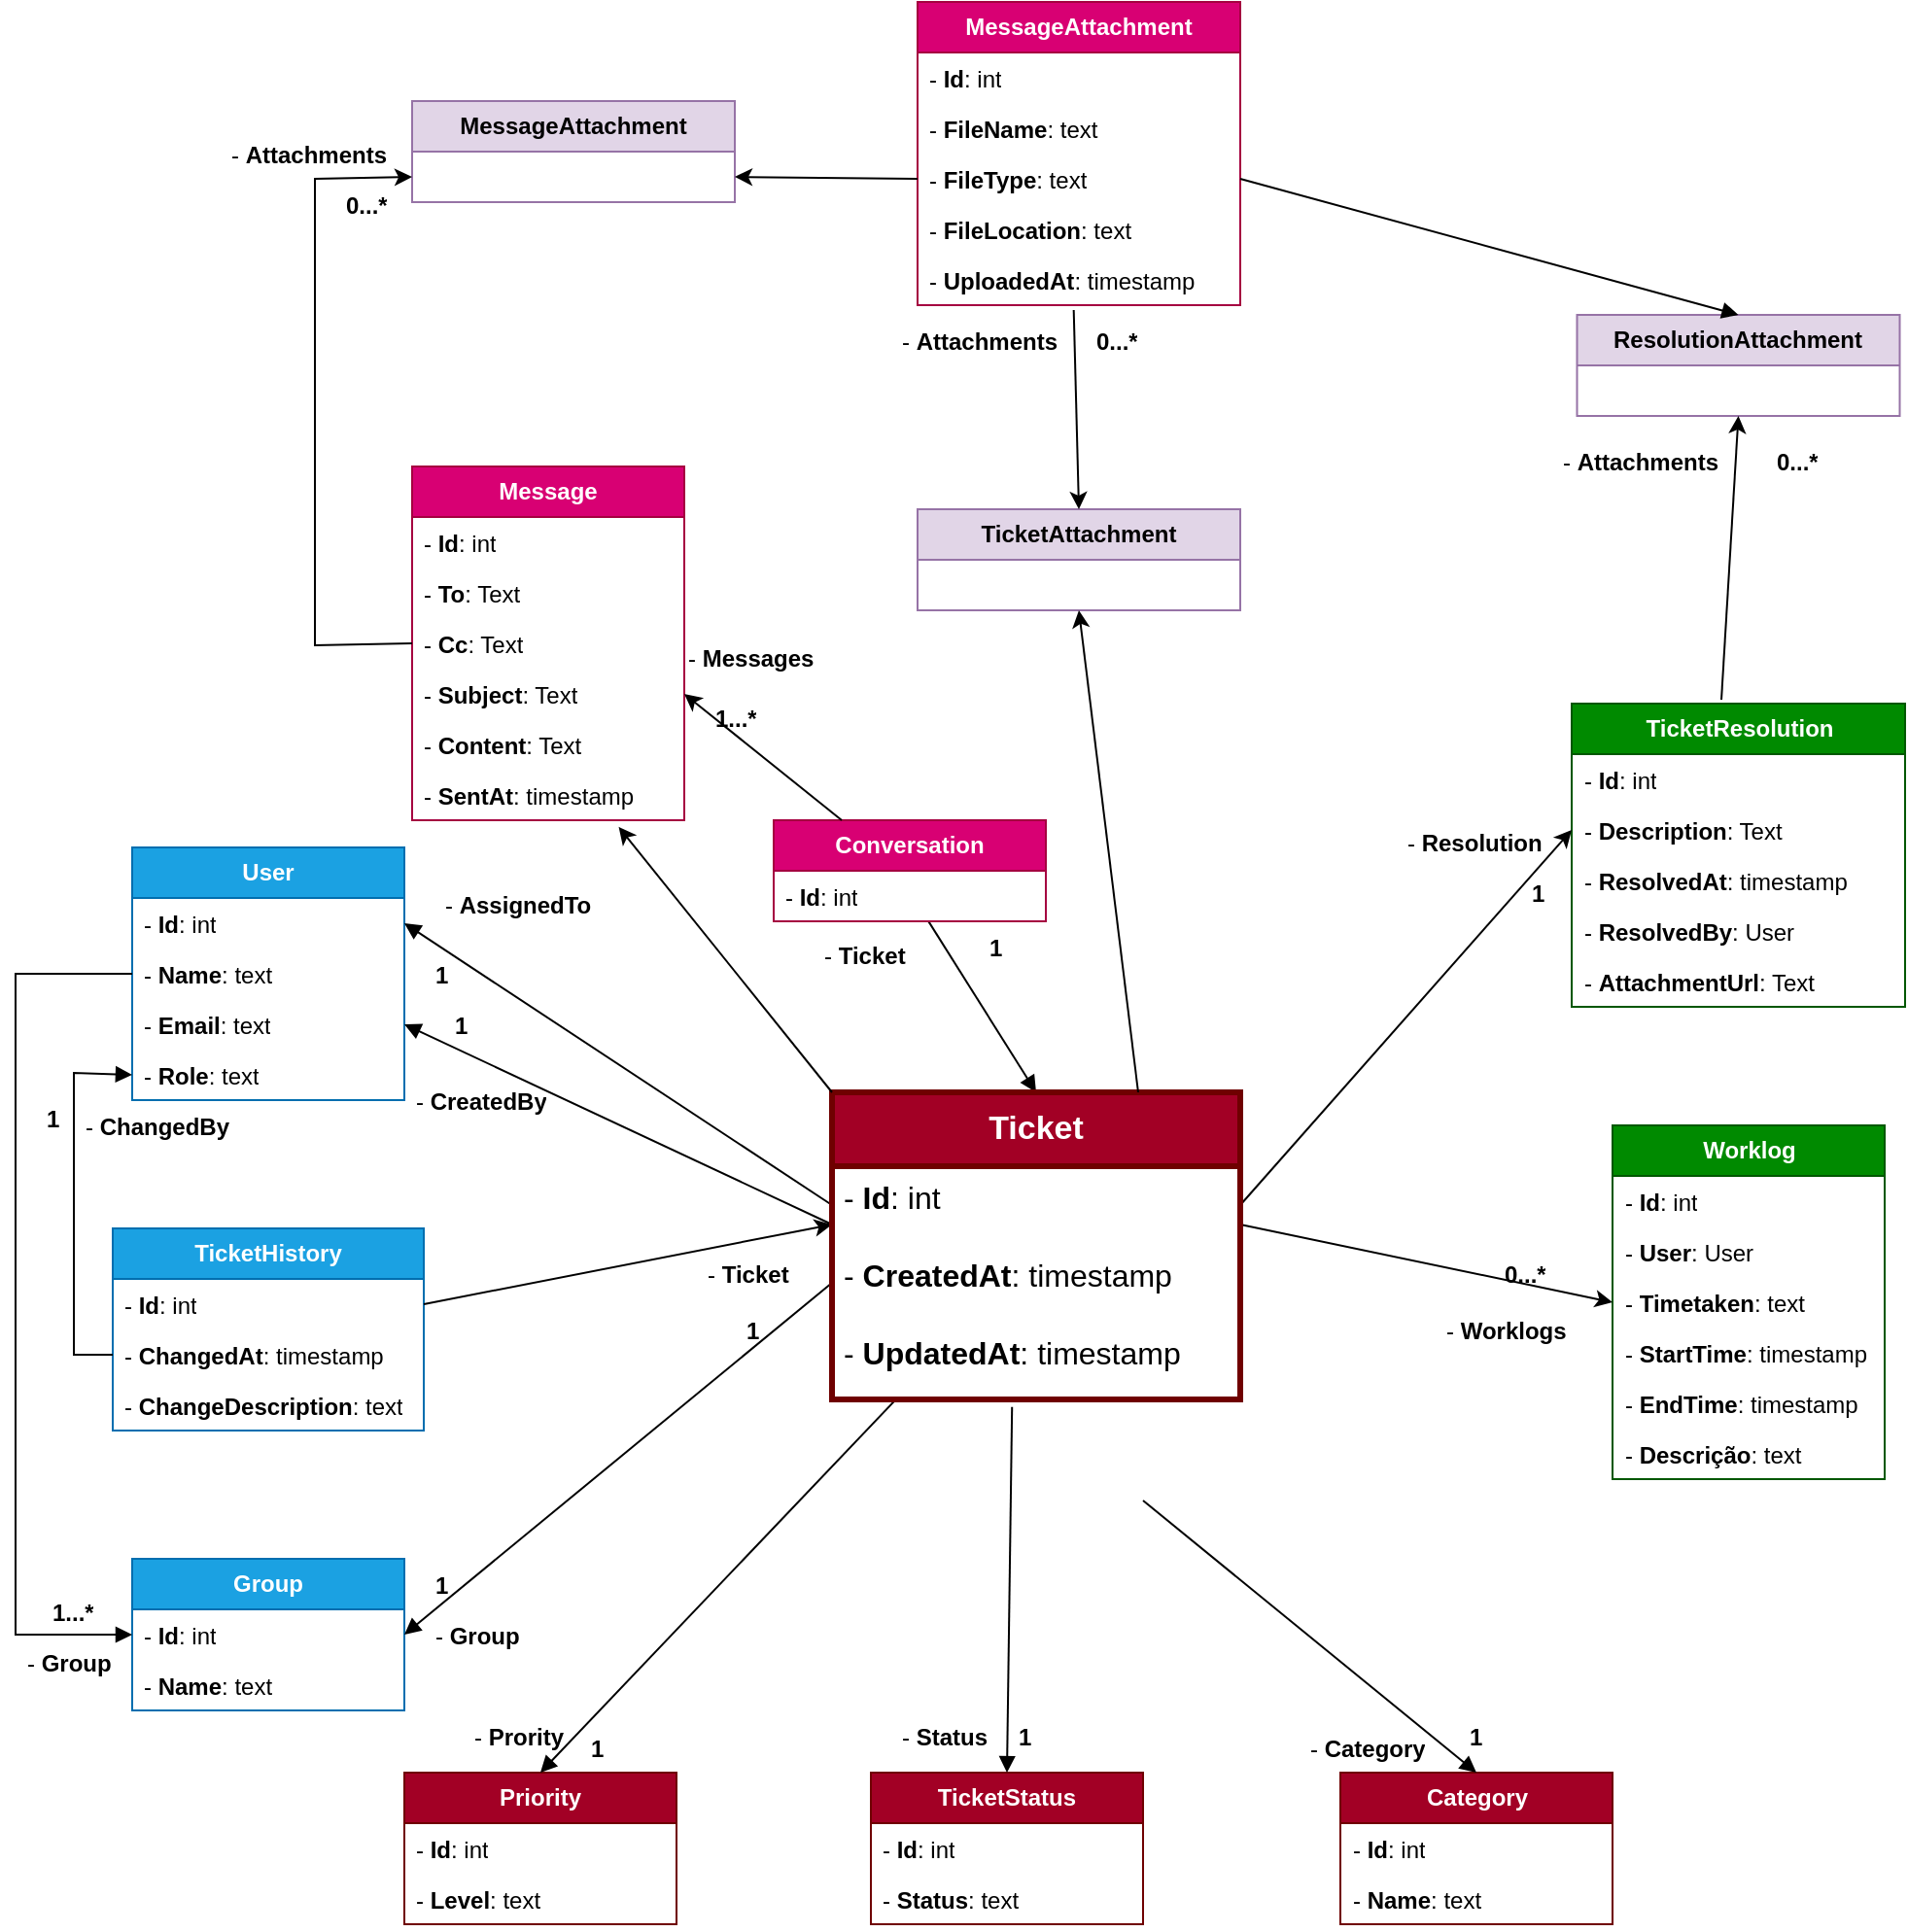 <mxfile version="26.0.9">
  <diagram name="Página-1" id="F_G8QILxi_su2IGF-D6Q">
    <mxGraphModel dx="1500" dy="1714" grid="1" gridSize="10" guides="1" tooltips="1" connect="1" arrows="1" fold="1" page="1" pageScale="1" pageWidth="1169" pageHeight="827" math="0" shadow="0">
      <root>
        <mxCell id="0" />
        <mxCell id="1" parent="0" />
        <mxCell id="mTICrj34jhNMvIbCaC76-5" value="&lt;b&gt;User&lt;/b&gt;" style="swimlane;fontStyle=0;childLayout=stackLayout;horizontal=1;startSize=26;fillColor=#1ba1e2;horizontalStack=0;resizeParent=1;resizeParentMax=0;resizeLast=0;collapsible=1;marginBottom=0;whiteSpace=wrap;html=1;strokeColor=#006EAF;swimlaneFillColor=default;fontColor=#ffffff;" parent="1" vertex="1">
          <mxGeometry x="100" y="234" width="140" height="130" as="geometry" />
        </mxCell>
        <mxCell id="mTICrj34jhNMvIbCaC76-6" value="- &lt;b&gt;Id&lt;/b&gt;: int" style="text;strokeColor=none;fillColor=none;align=left;verticalAlign=top;spacingLeft=4;spacingRight=4;overflow=hidden;rotatable=0;points=[[0,0.5],[1,0.5]];portConstraint=eastwest;whiteSpace=wrap;html=1;" parent="mTICrj34jhNMvIbCaC76-5" vertex="1">
          <mxGeometry y="26" width="140" height="26" as="geometry" />
        </mxCell>
        <mxCell id="mTICrj34jhNMvIbCaC76-23" value="- &lt;b&gt;Name&lt;/b&gt;: text" style="text;strokeColor=none;fillColor=none;align=left;verticalAlign=top;spacingLeft=4;spacingRight=4;overflow=hidden;rotatable=0;points=[[0,0.5],[1,0.5]];portConstraint=eastwest;whiteSpace=wrap;html=1;" parent="mTICrj34jhNMvIbCaC76-5" vertex="1">
          <mxGeometry y="52" width="140" height="26" as="geometry" />
        </mxCell>
        <mxCell id="mTICrj34jhNMvIbCaC76-21" value="- &lt;b&gt;Email&lt;/b&gt;: text" style="text;strokeColor=none;fillColor=none;align=left;verticalAlign=top;spacingLeft=4;spacingRight=4;overflow=hidden;rotatable=0;points=[[0,0.5],[1,0.5]];portConstraint=eastwest;whiteSpace=wrap;html=1;" parent="mTICrj34jhNMvIbCaC76-5" vertex="1">
          <mxGeometry y="78" width="140" height="26" as="geometry" />
        </mxCell>
        <mxCell id="mTICrj34jhNMvIbCaC76-22" value="- &lt;b&gt;Role&lt;/b&gt;: text" style="text;strokeColor=none;fillColor=none;align=left;verticalAlign=top;spacingLeft=4;spacingRight=4;overflow=hidden;rotatable=0;points=[[0,0.5],[1,0.5]];portConstraint=eastwest;whiteSpace=wrap;html=1;" parent="mTICrj34jhNMvIbCaC76-5" vertex="1">
          <mxGeometry y="104" width="140" height="26" as="geometry" />
        </mxCell>
        <mxCell id="mTICrj34jhNMvIbCaC76-24" value="&lt;b&gt;TicketHistory&lt;/b&gt;" style="swimlane;fontStyle=0;childLayout=stackLayout;horizontal=1;startSize=26;fillColor=#1ba1e2;horizontalStack=0;resizeParent=1;resizeParentMax=0;resizeLast=0;collapsible=1;marginBottom=0;whiteSpace=wrap;html=1;strokeColor=#006EAF;swimlaneFillColor=default;fontColor=#ffffff;" parent="1" vertex="1">
          <mxGeometry x="90" y="430" width="160" height="104" as="geometry" />
        </mxCell>
        <mxCell id="mTICrj34jhNMvIbCaC76-25" value="- &lt;b&gt;Id&lt;/b&gt;: int" style="text;strokeColor=none;fillColor=none;align=left;verticalAlign=top;spacingLeft=4;spacingRight=4;overflow=hidden;rotatable=0;points=[[0,0.5],[1,0.5]];portConstraint=eastwest;whiteSpace=wrap;html=1;" parent="mTICrj34jhNMvIbCaC76-24" vertex="1">
          <mxGeometry y="26" width="160" height="26" as="geometry" />
        </mxCell>
        <mxCell id="mTICrj34jhNMvIbCaC76-27" value="- &lt;b&gt;ChangedAt&lt;/b&gt;: timestamp" style="text;strokeColor=none;fillColor=none;align=left;verticalAlign=top;spacingLeft=4;spacingRight=4;overflow=hidden;rotatable=0;points=[[0,0.5],[1,0.5]];portConstraint=eastwest;whiteSpace=wrap;html=1;" parent="mTICrj34jhNMvIbCaC76-24" vertex="1">
          <mxGeometry y="52" width="160" height="26" as="geometry" />
        </mxCell>
        <mxCell id="mTICrj34jhNMvIbCaC76-28" value="- &lt;b&gt;ChangeDescription&lt;/b&gt;: text" style="text;strokeColor=none;fillColor=none;align=left;verticalAlign=top;spacingLeft=4;spacingRight=4;overflow=hidden;rotatable=0;points=[[0,0.5],[1,0.5]];portConstraint=eastwest;whiteSpace=wrap;html=1;" parent="mTICrj34jhNMvIbCaC76-24" vertex="1">
          <mxGeometry y="78" width="160" height="26" as="geometry" />
        </mxCell>
        <mxCell id="mTICrj34jhNMvIbCaC76-29" value="&lt;b&gt;Priority&lt;/b&gt;" style="swimlane;fontStyle=0;childLayout=stackLayout;horizontal=1;startSize=26;fillColor=#a20025;horizontalStack=0;resizeParent=1;resizeParentMax=0;resizeLast=0;collapsible=1;marginBottom=0;whiteSpace=wrap;html=1;strokeColor=#6F0000;swimlaneFillColor=default;fontColor=#ffffff;" parent="1" vertex="1">
          <mxGeometry x="240" y="710" width="140" height="78" as="geometry" />
        </mxCell>
        <mxCell id="mTICrj34jhNMvIbCaC76-30" value="- &lt;b&gt;Id&lt;/b&gt;: int" style="text;strokeColor=none;fillColor=none;align=left;verticalAlign=top;spacingLeft=4;spacingRight=4;overflow=hidden;rotatable=0;points=[[0,0.5],[1,0.5]];portConstraint=eastwest;whiteSpace=wrap;html=1;" parent="mTICrj34jhNMvIbCaC76-29" vertex="1">
          <mxGeometry y="26" width="140" height="26" as="geometry" />
        </mxCell>
        <mxCell id="mTICrj34jhNMvIbCaC76-31" value="- &lt;b&gt;Level&lt;/b&gt;: text" style="text;strokeColor=none;fillColor=none;align=left;verticalAlign=top;spacingLeft=4;spacingRight=4;overflow=hidden;rotatable=0;points=[[0,0.5],[1,0.5]];portConstraint=eastwest;whiteSpace=wrap;html=1;" parent="mTICrj34jhNMvIbCaC76-29" vertex="1">
          <mxGeometry y="52" width="140" height="26" as="geometry" />
        </mxCell>
        <mxCell id="mTICrj34jhNMvIbCaC76-39" value="&lt;b&gt;Category&lt;/b&gt;" style="swimlane;fontStyle=0;childLayout=stackLayout;horizontal=1;startSize=26;fillColor=#a20025;horizontalStack=0;resizeParent=1;resizeParentMax=0;resizeLast=0;collapsible=1;marginBottom=0;whiteSpace=wrap;html=1;strokeColor=#6F0000;swimlaneFillColor=default;fontColor=#ffffff;" parent="1" vertex="1">
          <mxGeometry x="721.5" y="710" width="140" height="78" as="geometry" />
        </mxCell>
        <mxCell id="mTICrj34jhNMvIbCaC76-40" value="- &lt;b&gt;Id&lt;/b&gt;: int" style="text;strokeColor=none;fillColor=none;align=left;verticalAlign=top;spacingLeft=4;spacingRight=4;overflow=hidden;rotatable=0;points=[[0,0.5],[1,0.5]];portConstraint=eastwest;whiteSpace=wrap;html=1;" parent="mTICrj34jhNMvIbCaC76-39" vertex="1">
          <mxGeometry y="26" width="140" height="26" as="geometry" />
        </mxCell>
        <mxCell id="mTICrj34jhNMvIbCaC76-41" value="- &lt;b&gt;Name&lt;/b&gt;: text" style="text;strokeColor=none;fillColor=none;align=left;verticalAlign=top;spacingLeft=4;spacingRight=4;overflow=hidden;rotatable=0;points=[[0,0.5],[1,0.5]];portConstraint=eastwest;whiteSpace=wrap;html=1;" parent="mTICrj34jhNMvIbCaC76-39" vertex="1">
          <mxGeometry y="52" width="140" height="26" as="geometry" />
        </mxCell>
        <mxCell id="mTICrj34jhNMvIbCaC76-48" value="- &lt;b&gt;CreatedBy&lt;/b&gt;" style="text;strokeColor=none;fillColor=none;align=left;verticalAlign=top;spacingLeft=4;spacingRight=4;overflow=hidden;rotatable=0;points=[[0,0.5],[1,0.5]];portConstraint=eastwest;whiteSpace=wrap;html=1;" parent="1" vertex="1">
          <mxGeometry x="240" y="351" width="85" height="26" as="geometry" />
        </mxCell>
        <mxCell id="mTICrj34jhNMvIbCaC76-49" value="- &lt;b&gt;AssignedTo&lt;/b&gt;" style="text;strokeColor=none;fillColor=none;align=left;verticalAlign=top;spacingLeft=4;spacingRight=4;overflow=hidden;rotatable=0;points=[[0,0.5],[1,0.5]];portConstraint=eastwest;whiteSpace=wrap;html=1;" parent="1" vertex="1">
          <mxGeometry x="255" y="250" width="90" height="26" as="geometry" />
        </mxCell>
        <mxCell id="mTICrj34jhNMvIbCaC76-38" value="- &lt;b&gt;Prority&lt;/b&gt;" style="text;strokeColor=none;fillColor=none;align=left;verticalAlign=top;spacingLeft=4;spacingRight=4;overflow=hidden;rotatable=0;points=[[0,0.5],[1,0.5]];portConstraint=eastwest;whiteSpace=wrap;html=1;" parent="1" vertex="1">
          <mxGeometry x="270" y="678" width="60" height="26" as="geometry" />
        </mxCell>
        <mxCell id="mTICrj34jhNMvIbCaC76-46" value="- &lt;b&gt;Category&lt;/b&gt;" style="text;strokeColor=none;fillColor=none;align=left;verticalAlign=top;spacingLeft=4;spacingRight=4;overflow=hidden;rotatable=0;points=[[0,0.5],[1,0.5]];portConstraint=eastwest;whiteSpace=wrap;html=1;" parent="1" vertex="1">
          <mxGeometry x="700" y="684" width="70" height="26" as="geometry" />
        </mxCell>
        <mxCell id="mTICrj34jhNMvIbCaC76-52" value="- &lt;b&gt;Ticket&lt;/b&gt;" style="text;strokeColor=none;fillColor=none;align=left;verticalAlign=top;spacingLeft=4;spacingRight=4;overflow=hidden;rotatable=0;points=[[0,0.5],[1,0.5]];portConstraint=eastwest;whiteSpace=wrap;html=1;" parent="1" vertex="1">
          <mxGeometry x="390" y="440" width="60" height="26" as="geometry" />
        </mxCell>
        <mxCell id="mTICrj34jhNMvIbCaC76-53" value="- &lt;b&gt;ChangedBy&lt;/b&gt;" style="text;strokeColor=none;fillColor=none;align=left;verticalAlign=top;spacingLeft=4;spacingRight=4;overflow=hidden;rotatable=0;points=[[0,0.5],[1,0.5]];portConstraint=eastwest;whiteSpace=wrap;html=1;" parent="1" vertex="1">
          <mxGeometry x="70" y="364" width="90" height="26" as="geometry" />
        </mxCell>
        <mxCell id="2b6GmqSEgxPgAT3i0t5q-1" value="&lt;b&gt;Group&lt;/b&gt;" style="swimlane;fontStyle=0;childLayout=stackLayout;horizontal=1;startSize=26;fillColor=#1ba1e2;horizontalStack=0;resizeParent=1;resizeParentMax=0;resizeLast=0;collapsible=1;marginBottom=0;whiteSpace=wrap;html=1;strokeColor=#006EAF;swimlaneFillColor=default;fontColor=#ffffff;" parent="1" vertex="1">
          <mxGeometry x="100" y="600" width="140" height="78" as="geometry" />
        </mxCell>
        <mxCell id="2b6GmqSEgxPgAT3i0t5q-2" value="- &lt;b&gt;Id&lt;/b&gt;: int" style="text;align=left;verticalAlign=top;spacingLeft=4;spacingRight=4;overflow=hidden;rotatable=0;points=[[0,0.5],[1,0.5]];portConstraint=eastwest;whiteSpace=wrap;html=1;" parent="2b6GmqSEgxPgAT3i0t5q-1" vertex="1">
          <mxGeometry y="26" width="140" height="26" as="geometry" />
        </mxCell>
        <mxCell id="2b6GmqSEgxPgAT3i0t5q-3" value="- &lt;b&gt;Name&lt;/b&gt;: text" style="text;strokeColor=none;fillColor=none;align=left;verticalAlign=top;spacingLeft=4;spacingRight=4;overflow=hidden;rotatable=0;points=[[0,0.5],[1,0.5]];portConstraint=eastwest;whiteSpace=wrap;html=1;" parent="2b6GmqSEgxPgAT3i0t5q-1" vertex="1">
          <mxGeometry y="52" width="140" height="26" as="geometry" />
        </mxCell>
        <mxCell id="2b6GmqSEgxPgAT3i0t5q-7" value="- &lt;b&gt;Group&lt;/b&gt;" style="text;strokeColor=none;fillColor=none;align=left;verticalAlign=top;spacingLeft=4;spacingRight=4;overflow=hidden;rotatable=0;points=[[0,0.5],[1,0.5]];portConstraint=eastwest;whiteSpace=wrap;html=1;" parent="1" vertex="1">
          <mxGeometry x="250" y="626" width="60" height="26" as="geometry" />
        </mxCell>
        <mxCell id="2b6GmqSEgxPgAT3i0t5q-9" value="- &lt;b&gt;Group&lt;/b&gt;" style="text;strokeColor=none;fillColor=none;align=left;verticalAlign=top;spacingLeft=4;spacingRight=4;overflow=hidden;rotatable=0;points=[[0,0.5],[1,0.5]];portConstraint=eastwest;whiteSpace=wrap;html=1;" parent="1" vertex="1">
          <mxGeometry x="40" y="640" width="60" height="26" as="geometry" />
        </mxCell>
        <mxCell id="2b6GmqSEgxPgAT3i0t5q-10" value="&lt;b&gt;1&lt;/b&gt;" style="text;strokeColor=none;fillColor=none;align=left;verticalAlign=top;spacingLeft=4;spacingRight=4;overflow=hidden;rotatable=0;points=[[0,0.5],[1,0.5]];portConstraint=eastwest;whiteSpace=wrap;html=1;" parent="1" vertex="1">
          <mxGeometry x="260" y="312" width="20" height="26" as="geometry" />
        </mxCell>
        <mxCell id="2b6GmqSEgxPgAT3i0t5q-11" value="&lt;b&gt;1&lt;/b&gt;" style="text;strokeColor=none;fillColor=none;align=left;verticalAlign=top;spacingLeft=4;spacingRight=4;overflow=hidden;rotatable=0;points=[[0,0.5],[1,0.5]];portConstraint=eastwest;whiteSpace=wrap;html=1;" parent="1" vertex="1">
          <mxGeometry x="50" y="360" width="20" height="26" as="geometry" />
        </mxCell>
        <mxCell id="2b6GmqSEgxPgAT3i0t5q-12" value="&lt;b&gt;1&lt;/b&gt;" style="text;strokeColor=none;fillColor=none;align=left;verticalAlign=top;spacingLeft=4;spacingRight=4;overflow=hidden;rotatable=0;points=[[0,0.5],[1,0.5]];portConstraint=eastwest;whiteSpace=wrap;html=1;" parent="1" vertex="1">
          <mxGeometry x="250" y="286" width="20" height="26" as="geometry" />
        </mxCell>
        <mxCell id="2b6GmqSEgxPgAT3i0t5q-13" value="&lt;b&gt;1&lt;/b&gt;" style="text;strokeColor=none;fillColor=none;align=left;verticalAlign=top;spacingLeft=4;spacingRight=4;overflow=hidden;rotatable=0;points=[[0,0.5],[1,0.5]];portConstraint=eastwest;whiteSpace=wrap;html=1;" parent="1" vertex="1">
          <mxGeometry x="410" y="469" width="20" height="26" as="geometry" />
        </mxCell>
        <mxCell id="2b6GmqSEgxPgAT3i0t5q-14" value="&lt;b&gt;1&lt;/b&gt;" style="text;strokeColor=none;fillColor=none;align=left;verticalAlign=top;spacingLeft=4;spacingRight=4;overflow=hidden;rotatable=0;points=[[0,0.5],[1,0.5]];portConstraint=eastwest;whiteSpace=wrap;html=1;" parent="1" vertex="1">
          <mxGeometry x="250" y="600" width="20" height="26" as="geometry" />
        </mxCell>
        <mxCell id="2b6GmqSEgxPgAT3i0t5q-15" value="&lt;b&gt;1&lt;/b&gt;" style="text;strokeColor=none;fillColor=none;align=left;verticalAlign=top;spacingLeft=4;spacingRight=4;overflow=hidden;rotatable=0;points=[[0,0.5],[1,0.5]];portConstraint=eastwest;whiteSpace=wrap;html=1;" parent="1" vertex="1">
          <mxGeometry x="781.5" y="678" width="20" height="26" as="geometry" />
        </mxCell>
        <mxCell id="2b6GmqSEgxPgAT3i0t5q-16" value="&lt;b&gt;1&lt;/b&gt;" style="text;strokeColor=none;fillColor=none;align=left;verticalAlign=top;spacingLeft=4;spacingRight=4;overflow=hidden;rotatable=0;points=[[0,0.5],[1,0.5]];portConstraint=eastwest;whiteSpace=wrap;html=1;" parent="1" vertex="1">
          <mxGeometry x="330" y="684" width="20" height="26" as="geometry" />
        </mxCell>
        <mxCell id="2b6GmqSEgxPgAT3i0t5q-17" value="&lt;b&gt;1...*&lt;/b&gt;" style="text;strokeColor=none;fillColor=none;align=left;verticalAlign=top;spacingLeft=4;spacingRight=4;overflow=hidden;rotatable=0;points=[[0,0.5],[1,0.5]];portConstraint=eastwest;whiteSpace=wrap;html=1;" parent="1" vertex="1">
          <mxGeometry x="53" y="614" width="37" height="26" as="geometry" />
        </mxCell>
        <mxCell id="2b6GmqSEgxPgAT3i0t5q-18" value="&lt;b&gt;TicketStatus&lt;/b&gt;" style="swimlane;fontStyle=0;childLayout=stackLayout;horizontal=1;startSize=26;fillColor=#a20025;horizontalStack=0;resizeParent=1;resizeParentMax=0;resizeLast=0;collapsible=1;marginBottom=0;whiteSpace=wrap;html=1;strokeColor=#6F0000;swimlaneFillColor=default;fontColor=#ffffff;" parent="1" vertex="1">
          <mxGeometry x="480" y="710" width="140" height="78" as="geometry" />
        </mxCell>
        <mxCell id="2b6GmqSEgxPgAT3i0t5q-19" value="- &lt;b&gt;Id&lt;/b&gt;: int" style="text;strokeColor=none;fillColor=none;align=left;verticalAlign=top;spacingLeft=4;spacingRight=4;overflow=hidden;rotatable=0;points=[[0,0.5],[1,0.5]];portConstraint=eastwest;whiteSpace=wrap;html=1;" parent="2b6GmqSEgxPgAT3i0t5q-18" vertex="1">
          <mxGeometry y="26" width="140" height="26" as="geometry" />
        </mxCell>
        <mxCell id="2b6GmqSEgxPgAT3i0t5q-20" value="- &lt;b&gt;Status&lt;/b&gt;: text" style="text;strokeColor=none;fillColor=none;align=left;verticalAlign=top;spacingLeft=4;spacingRight=4;overflow=hidden;rotatable=0;points=[[0,0.5],[1,0.5]];portConstraint=eastwest;whiteSpace=wrap;html=1;" parent="2b6GmqSEgxPgAT3i0t5q-18" vertex="1">
          <mxGeometry y="52" width="140" height="26" as="geometry" />
        </mxCell>
        <mxCell id="mTICrj34jhNMvIbCaC76-47" value="- &lt;b&gt;Status&lt;/b&gt;" style="text;strokeColor=none;fillColor=none;align=left;verticalAlign=top;spacingLeft=4;spacingRight=4;overflow=hidden;rotatable=0;points=[[0,0.5],[1,0.5]];portConstraint=eastwest;whiteSpace=wrap;html=1;" parent="1" vertex="1">
          <mxGeometry x="490" y="678" width="60" height="26" as="geometry" />
        </mxCell>
        <mxCell id="2b6GmqSEgxPgAT3i0t5q-22" value="&lt;b&gt;1&lt;/b&gt;" style="text;strokeColor=none;fillColor=none;align=left;verticalAlign=top;spacingLeft=4;spacingRight=4;overflow=hidden;rotatable=0;points=[[0,0.5],[1,0.5]];portConstraint=eastwest;whiteSpace=wrap;html=1;" parent="1" vertex="1">
          <mxGeometry x="550" y="678" width="20" height="26" as="geometry" />
        </mxCell>
        <mxCell id="2b6GmqSEgxPgAT3i0t5q-23" value="&lt;b&gt;Worklog&lt;/b&gt;" style="swimlane;fontStyle=0;childLayout=stackLayout;horizontal=1;startSize=26;fillColor=#008a00;horizontalStack=0;resizeParent=1;resizeParentMax=0;resizeLast=0;collapsible=1;marginBottom=0;whiteSpace=wrap;html=1;strokeColor=#005700;swimlaneFillColor=default;fontColor=#ffffff;" parent="1" vertex="1">
          <mxGeometry x="861.5" y="377" width="140" height="182" as="geometry" />
        </mxCell>
        <mxCell id="2b6GmqSEgxPgAT3i0t5q-24" value="- &lt;b&gt;Id&lt;/b&gt;: int" style="text;strokeColor=none;fillColor=none;align=left;verticalAlign=top;spacingLeft=4;spacingRight=4;overflow=hidden;rotatable=0;points=[[0,0.5],[1,0.5]];portConstraint=eastwest;whiteSpace=wrap;html=1;" parent="2b6GmqSEgxPgAT3i0t5q-23" vertex="1">
          <mxGeometry y="26" width="140" height="26" as="geometry" />
        </mxCell>
        <mxCell id="2b6GmqSEgxPgAT3i0t5q-25" value="- &lt;b&gt;User&lt;/b&gt;: User" style="text;strokeColor=none;fillColor=none;align=left;verticalAlign=top;spacingLeft=4;spacingRight=4;overflow=hidden;rotatable=0;points=[[0,0.5],[1,0.5]];portConstraint=eastwest;whiteSpace=wrap;html=1;" parent="2b6GmqSEgxPgAT3i0t5q-23" vertex="1">
          <mxGeometry y="52" width="140" height="26" as="geometry" />
        </mxCell>
        <mxCell id="2b6GmqSEgxPgAT3i0t5q-30" value="- &lt;b&gt;Timetaken&lt;/b&gt;: text" style="text;strokeColor=none;fillColor=none;align=left;verticalAlign=top;spacingLeft=4;spacingRight=4;overflow=hidden;rotatable=0;points=[[0,0.5],[1,0.5]];portConstraint=eastwest;whiteSpace=wrap;html=1;" parent="2b6GmqSEgxPgAT3i0t5q-23" vertex="1">
          <mxGeometry y="78" width="140" height="26" as="geometry" />
        </mxCell>
        <mxCell id="2b6GmqSEgxPgAT3i0t5q-31" value="- &lt;b&gt;StartTime&lt;/b&gt;: timestamp" style="text;strokeColor=none;fillColor=none;align=left;verticalAlign=top;spacingLeft=4;spacingRight=4;overflow=hidden;rotatable=0;points=[[0,0.5],[1,0.5]];portConstraint=eastwest;whiteSpace=wrap;html=1;" parent="2b6GmqSEgxPgAT3i0t5q-23" vertex="1">
          <mxGeometry y="104" width="140" height="26" as="geometry" />
        </mxCell>
        <mxCell id="2b6GmqSEgxPgAT3i0t5q-32" value="- &lt;b&gt;EndTime&lt;/b&gt;: timestamp" style="text;strokeColor=none;fillColor=none;align=left;verticalAlign=top;spacingLeft=4;spacingRight=4;overflow=hidden;rotatable=0;points=[[0,0.5],[1,0.5]];portConstraint=eastwest;whiteSpace=wrap;html=1;" parent="2b6GmqSEgxPgAT3i0t5q-23" vertex="1">
          <mxGeometry y="130" width="140" height="26" as="geometry" />
        </mxCell>
        <mxCell id="2b6GmqSEgxPgAT3i0t5q-33" value="- &lt;b&gt;Descrição&lt;/b&gt;: text" style="text;strokeColor=none;fillColor=none;align=left;verticalAlign=top;spacingLeft=4;spacingRight=4;overflow=hidden;rotatable=0;points=[[0,0.5],[1,0.5]];portConstraint=eastwest;whiteSpace=wrap;html=1;" parent="2b6GmqSEgxPgAT3i0t5q-23" vertex="1">
          <mxGeometry y="156" width="140" height="26" as="geometry" />
        </mxCell>
        <mxCell id="2b6GmqSEgxPgAT3i0t5q-28" value="- &lt;b&gt;Worklogs&lt;/b&gt;" style="text;strokeColor=none;fillColor=none;align=left;verticalAlign=top;spacingLeft=4;spacingRight=4;overflow=hidden;rotatable=0;points=[[0,0.5],[1,0.5]];portConstraint=eastwest;whiteSpace=wrap;html=1;" parent="1" vertex="1">
          <mxGeometry x="770" y="469" width="80" height="26" as="geometry" />
        </mxCell>
        <mxCell id="2b6GmqSEgxPgAT3i0t5q-29" value="&lt;b&gt;0...*&lt;/b&gt;" style="text;strokeColor=none;fillColor=none;align=left;verticalAlign=top;spacingLeft=4;spacingRight=4;overflow=hidden;rotatable=0;points=[[0,0.5],[1,0.5]];portConstraint=eastwest;whiteSpace=wrap;html=1;" parent="1" vertex="1">
          <mxGeometry x="800" y="440" width="36" height="26" as="geometry" />
        </mxCell>
        <mxCell id="2b6GmqSEgxPgAT3i0t5q-35" value="&lt;b&gt;TicketResolution&lt;/b&gt;" style="swimlane;fontStyle=0;childLayout=stackLayout;horizontal=1;startSize=26;fillColor=#008a00;horizontalStack=0;resizeParent=1;resizeParentMax=0;resizeLast=0;collapsible=1;marginBottom=0;whiteSpace=wrap;html=1;strokeColor=#005700;swimlaneFillColor=default;fontColor=#ffffff;" parent="1" vertex="1">
          <mxGeometry x="840.5" y="160" width="171.5" height="156" as="geometry" />
        </mxCell>
        <mxCell id="2b6GmqSEgxPgAT3i0t5q-36" value="- &lt;b&gt;Id&lt;/b&gt;: int" style="text;strokeColor=none;fillColor=none;align=left;verticalAlign=top;spacingLeft=4;spacingRight=4;overflow=hidden;rotatable=0;points=[[0,0.5],[1,0.5]];portConstraint=eastwest;whiteSpace=wrap;html=1;" parent="2b6GmqSEgxPgAT3i0t5q-35" vertex="1">
          <mxGeometry y="26" width="171.5" height="26" as="geometry" />
        </mxCell>
        <mxCell id="2b6GmqSEgxPgAT3i0t5q-37" value="- &lt;b&gt;Description&lt;/b&gt;: Text" style="text;strokeColor=none;fillColor=none;align=left;verticalAlign=top;spacingLeft=4;spacingRight=4;overflow=hidden;rotatable=0;points=[[0,0.5],[1,0.5]];portConstraint=eastwest;whiteSpace=wrap;html=1;" parent="2b6GmqSEgxPgAT3i0t5q-35" vertex="1">
          <mxGeometry y="52" width="171.5" height="26" as="geometry" />
        </mxCell>
        <mxCell id="2b6GmqSEgxPgAT3i0t5q-92" value="- &lt;b&gt;ResolvedAt&lt;/b&gt;: timestamp" style="text;strokeColor=none;fillColor=none;align=left;verticalAlign=top;spacingLeft=4;spacingRight=4;overflow=hidden;rotatable=0;points=[[0,0.5],[1,0.5]];portConstraint=eastwest;whiteSpace=wrap;html=1;" parent="2b6GmqSEgxPgAT3i0t5q-35" vertex="1">
          <mxGeometry y="78" width="171.5" height="26" as="geometry" />
        </mxCell>
        <mxCell id="2b6GmqSEgxPgAT3i0t5q-77" value="- &lt;b&gt;ResolvedBy&lt;/b&gt;: User" style="text;strokeColor=none;fillColor=none;align=left;verticalAlign=top;spacingLeft=4;spacingRight=4;overflow=hidden;rotatable=0;points=[[0,0.5],[1,0.5]];portConstraint=eastwest;whiteSpace=wrap;html=1;" parent="2b6GmqSEgxPgAT3i0t5q-35" vertex="1">
          <mxGeometry y="104" width="171.5" height="26" as="geometry" />
        </mxCell>
        <mxCell id="2b6GmqSEgxPgAT3i0t5q-95" value="- &lt;b&gt;AttachmentUrl&lt;/b&gt;: Text" style="text;strokeColor=none;fillColor=none;align=left;verticalAlign=top;spacingLeft=4;spacingRight=4;overflow=hidden;rotatable=0;points=[[0,0.5],[1,0.5]];portConstraint=eastwest;whiteSpace=wrap;html=1;" parent="2b6GmqSEgxPgAT3i0t5q-35" vertex="1">
          <mxGeometry y="130" width="171.5" height="26" as="geometry" />
        </mxCell>
        <mxCell id="2b6GmqSEgxPgAT3i0t5q-44" value="- &lt;b&gt;Resolution&lt;/b&gt;" style="text;strokeColor=none;fillColor=none;align=left;verticalAlign=top;spacingLeft=4;spacingRight=4;overflow=hidden;rotatable=0;points=[[0,0.5],[1,0.5]];portConstraint=eastwest;whiteSpace=wrap;html=1;" parent="1" vertex="1">
          <mxGeometry x="750" y="218" width="80" height="26" as="geometry" />
        </mxCell>
        <mxCell id="2b6GmqSEgxPgAT3i0t5q-45" value="&lt;b&gt;1&lt;/b&gt;" style="text;strokeColor=none;fillColor=none;align=left;verticalAlign=top;spacingLeft=4;spacingRight=4;overflow=hidden;rotatable=0;points=[[0,0.5],[1,0.5]];portConstraint=eastwest;whiteSpace=wrap;html=1;" parent="1" vertex="1">
          <mxGeometry x="813.5" y="244" width="20" height="26" as="geometry" />
        </mxCell>
        <mxCell id="2b6GmqSEgxPgAT3i0t5q-48" value="&lt;b&gt;Message&lt;/b&gt;" style="swimlane;fontStyle=0;childLayout=stackLayout;horizontal=1;startSize=26;fillColor=#d80073;horizontalStack=0;resizeParent=1;resizeParentMax=0;resizeLast=0;collapsible=1;marginBottom=0;whiteSpace=wrap;html=1;strokeColor=#A50040;swimlaneFillColor=default;fontColor=#ffffff;" parent="1" vertex="1">
          <mxGeometry x="244" y="38" width="140" height="182" as="geometry" />
        </mxCell>
        <mxCell id="2b6GmqSEgxPgAT3i0t5q-49" value="- &lt;b&gt;Id&lt;/b&gt;: int" style="text;strokeColor=none;fillColor=none;align=left;verticalAlign=top;spacingLeft=4;spacingRight=4;overflow=hidden;rotatable=0;points=[[0,0.5],[1,0.5]];portConstraint=eastwest;whiteSpace=wrap;html=1;" parent="2b6GmqSEgxPgAT3i0t5q-48" vertex="1">
          <mxGeometry y="26" width="140" height="26" as="geometry" />
        </mxCell>
        <mxCell id="2b6GmqSEgxPgAT3i0t5q-50" value="- &lt;b&gt;To&lt;/b&gt;: Text" style="text;strokeColor=none;fillColor=none;align=left;verticalAlign=top;spacingLeft=4;spacingRight=4;overflow=hidden;rotatable=0;points=[[0,0.5],[1,0.5]];portConstraint=eastwest;whiteSpace=wrap;html=1;" parent="2b6GmqSEgxPgAT3i0t5q-48" vertex="1">
          <mxGeometry y="52" width="140" height="26" as="geometry" />
        </mxCell>
        <mxCell id="2b6GmqSEgxPgAT3i0t5q-86" value="- &lt;b&gt;Cc&lt;/b&gt;: Text" style="text;strokeColor=none;fillColor=none;align=left;verticalAlign=top;spacingLeft=4;spacingRight=4;overflow=hidden;rotatable=0;points=[[0,0.5],[1,0.5]];portConstraint=eastwest;whiteSpace=wrap;html=1;" parent="2b6GmqSEgxPgAT3i0t5q-48" vertex="1">
          <mxGeometry y="78" width="140" height="26" as="geometry" />
        </mxCell>
        <mxCell id="2b6GmqSEgxPgAT3i0t5q-87" value="- &lt;b&gt;Subject&lt;/b&gt;: Text" style="text;strokeColor=none;fillColor=none;align=left;verticalAlign=top;spacingLeft=4;spacingRight=4;overflow=hidden;rotatable=0;points=[[0,0.5],[1,0.5]];portConstraint=eastwest;whiteSpace=wrap;html=1;" parent="2b6GmqSEgxPgAT3i0t5q-48" vertex="1">
          <mxGeometry y="104" width="140" height="26" as="geometry" />
        </mxCell>
        <mxCell id="2b6GmqSEgxPgAT3i0t5q-88" value="- &lt;b&gt;Content&lt;/b&gt;: Text" style="text;strokeColor=none;fillColor=none;align=left;verticalAlign=top;spacingLeft=4;spacingRight=4;overflow=hidden;rotatable=0;points=[[0,0.5],[1,0.5]];portConstraint=eastwest;whiteSpace=wrap;html=1;" parent="2b6GmqSEgxPgAT3i0t5q-48" vertex="1">
          <mxGeometry y="130" width="140" height="26" as="geometry" />
        </mxCell>
        <mxCell id="2b6GmqSEgxPgAT3i0t5q-93" value="- &lt;b&gt;SentAt&lt;/b&gt;: timestamp" style="text;strokeColor=none;fillColor=none;align=left;verticalAlign=top;spacingLeft=4;spacingRight=4;overflow=hidden;rotatable=0;points=[[0,0.5],[1,0.5]];portConstraint=eastwest;whiteSpace=wrap;html=1;" parent="2b6GmqSEgxPgAT3i0t5q-48" vertex="1">
          <mxGeometry y="156" width="140" height="26" as="geometry" />
        </mxCell>
        <mxCell id="2b6GmqSEgxPgAT3i0t5q-53" value="" style="endArrow=none;html=1;rounded=0;exitX=1;exitY=0.5;exitDx=0;exitDy=0;entryX=0;entryY=0.5;entryDx=0;entryDy=0;startArrow=block;startFill=1;" parent="1" source="mTICrj34jhNMvIbCaC76-6" target="mTICrj34jhNMvIbCaC76-35" edge="1">
          <mxGeometry width="50" height="50" relative="1" as="geometry">
            <mxPoint x="560" y="400" as="sourcePoint" />
            <mxPoint x="610" y="350" as="targetPoint" />
          </mxGeometry>
        </mxCell>
        <mxCell id="2b6GmqSEgxPgAT3i0t5q-54" value="" style="endArrow=classic;html=1;rounded=0;exitX=1;exitY=0.5;exitDx=0;exitDy=0;entryX=0;entryY=0.5;entryDx=0;entryDy=0;" parent="1" source="mTICrj34jhNMvIbCaC76-25" edge="1">
          <mxGeometry width="50" height="50" relative="1" as="geometry">
            <mxPoint x="560" y="400" as="sourcePoint" />
            <mxPoint x="460.0" y="428" as="targetPoint" />
          </mxGeometry>
        </mxCell>
        <mxCell id="2b6GmqSEgxPgAT3i0t5q-55" value="" style="endArrow=none;html=1;rounded=0;exitX=1;exitY=0.5;exitDx=0;exitDy=0;entryX=0;entryY=0.5;entryDx=0;entryDy=0;startArrow=block;startFill=1;" parent="1" source="mTICrj34jhNMvIbCaC76-21" edge="1">
          <mxGeometry width="50" height="50" relative="1" as="geometry">
            <mxPoint x="560" y="400" as="sourcePoint" />
            <mxPoint x="460.0" y="428" as="targetPoint" />
          </mxGeometry>
        </mxCell>
        <mxCell id="2b6GmqSEgxPgAT3i0t5q-56" value="" style="endArrow=none;html=1;rounded=0;exitX=1;exitY=0.5;exitDx=0;exitDy=0;entryX=0;entryY=0.5;entryDx=0;entryDy=0;startFill=1;startArrow=block;" parent="1" source="2b6GmqSEgxPgAT3i0t5q-2" target="mTICrj34jhNMvIbCaC76-50" edge="1">
          <mxGeometry width="50" height="50" relative="1" as="geometry">
            <mxPoint x="560" y="400" as="sourcePoint" />
            <mxPoint x="610" y="350" as="targetPoint" />
          </mxGeometry>
        </mxCell>
        <mxCell id="2b6GmqSEgxPgAT3i0t5q-57" value="" style="endArrow=none;html=1;rounded=0;exitX=0;exitY=0.5;exitDx=0;exitDy=0;entryX=0;entryY=0.5;entryDx=0;entryDy=0;startFill=1;startArrow=block;" parent="1" source="mTICrj34jhNMvIbCaC76-22" target="mTICrj34jhNMvIbCaC76-27" edge="1">
          <mxGeometry width="50" height="50" relative="1" as="geometry">
            <mxPoint x="560" y="400" as="sourcePoint" />
            <mxPoint x="610" y="350" as="targetPoint" />
            <Array as="points">
              <mxPoint x="70" y="350" />
              <mxPoint x="70" y="495" />
            </Array>
          </mxGeometry>
        </mxCell>
        <mxCell id="2b6GmqSEgxPgAT3i0t5q-58" value="" style="endArrow=none;html=1;rounded=0;exitX=0;exitY=0.5;exitDx=0;exitDy=0;entryX=0;entryY=0.5;entryDx=0;entryDy=0;startArrow=block;startFill=1;" parent="1" source="2b6GmqSEgxPgAT3i0t5q-1" target="mTICrj34jhNMvIbCaC76-23" edge="1">
          <mxGeometry width="50" height="50" relative="1" as="geometry">
            <mxPoint x="560" y="400" as="sourcePoint" />
            <mxPoint x="610" y="350" as="targetPoint" />
            <Array as="points">
              <mxPoint x="40" y="639" />
              <mxPoint x="40" y="299" />
            </Array>
          </mxGeometry>
        </mxCell>
        <mxCell id="2b6GmqSEgxPgAT3i0t5q-59" value="" style="endArrow=none;html=1;rounded=0;exitX=0.5;exitY=0;exitDx=0;exitDy=0;entryX=0.162;entryY=0.97;entryDx=0;entryDy=0;entryPerimeter=0;startFill=1;startArrow=block;" parent="1" source="mTICrj34jhNMvIbCaC76-29" target="mTICrj34jhNMvIbCaC76-51" edge="1">
          <mxGeometry width="50" height="50" relative="1" as="geometry">
            <mxPoint x="560" y="400" as="sourcePoint" />
            <mxPoint x="610" y="350" as="targetPoint" />
          </mxGeometry>
        </mxCell>
        <mxCell id="2b6GmqSEgxPgAT3i0t5q-60" value="" style="endArrow=none;html=1;rounded=0;exitX=0.5;exitY=0;exitDx=0;exitDy=0;entryX=0.441;entryY=1.096;entryDx=0;entryDy=0;entryPerimeter=0;startFill=1;startArrow=block;" parent="1" source="2b6GmqSEgxPgAT3i0t5q-18" target="mTICrj34jhNMvIbCaC76-51" edge="1">
          <mxGeometry width="50" height="50" relative="1" as="geometry">
            <mxPoint x="560" y="400" as="sourcePoint" />
            <mxPoint x="610" y="350" as="targetPoint" />
          </mxGeometry>
        </mxCell>
        <mxCell id="2b6GmqSEgxPgAT3i0t5q-61" value="" style="endArrow=none;html=1;rounded=0;exitX=0.5;exitY=0;exitDx=0;exitDy=0;startFill=1;startArrow=block;" parent="1" source="mTICrj34jhNMvIbCaC76-39" edge="1">
          <mxGeometry width="50" height="50" relative="1" as="geometry">
            <mxPoint x="560" y="400" as="sourcePoint" />
            <mxPoint x="620" y="570" as="targetPoint" />
          </mxGeometry>
        </mxCell>
        <mxCell id="2b6GmqSEgxPgAT3i0t5q-62" value="" style="endArrow=classic;html=1;rounded=0;exitX=1;exitY=0.5;exitDx=0;exitDy=0;entryX=0;entryY=0.5;entryDx=0;entryDy=0;" parent="1" source="mTICrj34jhNMvIbCaC76-35" target="2b6GmqSEgxPgAT3i0t5q-37" edge="1">
          <mxGeometry width="50" height="50" relative="1" as="geometry">
            <mxPoint x="560" y="400" as="sourcePoint" />
            <mxPoint x="610" y="350" as="targetPoint" />
          </mxGeometry>
        </mxCell>
        <mxCell id="2b6GmqSEgxPgAT3i0t5q-63" value="" style="endArrow=classic;html=1;rounded=0;exitX=1;exitY=0.5;exitDx=0;exitDy=0;entryX=0;entryY=0.5;entryDx=0;entryDy=0;" parent="1" target="2b6GmqSEgxPgAT3i0t5q-30" edge="1">
          <mxGeometry width="50" height="50" relative="1" as="geometry">
            <mxPoint x="670" y="428" as="sourcePoint" />
            <mxPoint x="610" y="350" as="targetPoint" />
          </mxGeometry>
        </mxCell>
        <mxCell id="2b6GmqSEgxPgAT3i0t5q-66" value="&lt;b&gt;MessageAttachment&lt;/b&gt;" style="swimlane;fontStyle=0;childLayout=stackLayout;horizontal=1;startSize=26;fillColor=#e1d5e7;horizontalStack=0;resizeParent=1;resizeParentMax=0;resizeLast=0;collapsible=1;marginBottom=0;whiteSpace=wrap;html=1;strokeColor=#9673a6;swimlaneFillColor=default;" parent="1" vertex="1">
          <mxGeometry x="244" y="-150" width="166" height="52" as="geometry" />
        </mxCell>
        <mxCell id="2b6GmqSEgxPgAT3i0t5q-72" value="" style="endArrow=none;html=1;rounded=0;exitX=0.5;exitY=0;exitDx=0;exitDy=0;entryX=0.564;entryY=0.959;entryDx=0;entryDy=0;entryPerimeter=0;startFill=1;startArrow=block;" parent="1" source="mTICrj34jhNMvIbCaC76-34" target="2b6GmqSEgxPgAT3i0t5q-82" edge="1">
          <mxGeometry width="50" height="50" relative="1" as="geometry">
            <mxPoint x="630" y="330" as="sourcePoint" />
            <mxPoint x="566" y="190" as="targetPoint" />
          </mxGeometry>
        </mxCell>
        <mxCell id="2b6GmqSEgxPgAT3i0t5q-73" value="- &lt;b&gt;Ticket&lt;/b&gt;" style="text;strokeColor=none;fillColor=none;align=left;verticalAlign=top;spacingLeft=4;spacingRight=4;overflow=hidden;rotatable=0;points=[[0,0.5],[1,0.5]];portConstraint=eastwest;whiteSpace=wrap;html=1;" parent="1" vertex="1">
          <mxGeometry x="450" y="276" width="60" height="26" as="geometry" />
        </mxCell>
        <mxCell id="2b6GmqSEgxPgAT3i0t5q-74" value="&lt;b&gt;1&lt;/b&gt;" style="text;strokeColor=none;fillColor=none;align=left;verticalAlign=top;spacingLeft=4;spacingRight=4;overflow=hidden;rotatable=0;points=[[0,0.5],[1,0.5]];portConstraint=eastwest;whiteSpace=wrap;html=1;" parent="1" vertex="1">
          <mxGeometry x="535" y="272" width="35" height="26" as="geometry" />
        </mxCell>
        <mxCell id="2b6GmqSEgxPgAT3i0t5q-75" value="- &lt;b&gt;Attachments&lt;/b&gt;" style="text;strokeColor=none;fillColor=none;align=left;verticalAlign=top;spacingLeft=4;spacingRight=4;overflow=hidden;rotatable=0;points=[[0,0.5],[1,0.5]];portConstraint=eastwest;whiteSpace=wrap;html=1;" parent="1" vertex="1">
          <mxGeometry x="145" y="-136" width="95" height="26" as="geometry" />
        </mxCell>
        <mxCell id="2b6GmqSEgxPgAT3i0t5q-76" value="&lt;b&gt;0...*&lt;/b&gt;" style="text;strokeColor=none;fillColor=none;align=left;verticalAlign=top;spacingLeft=4;spacingRight=4;overflow=hidden;rotatable=0;points=[[0,0.5],[1,0.5]];portConstraint=eastwest;whiteSpace=wrap;html=1;" parent="1" vertex="1">
          <mxGeometry x="204" y="-110" width="36" height="26" as="geometry" />
        </mxCell>
        <mxCell id="mTICrj34jhNMvIbCaC76-34" value="&lt;b&gt;&lt;font style=&quot;font-size: 17px;&quot;&gt;Ticket&lt;/font&gt;&lt;/b&gt;" style="swimlane;fontStyle=0;childLayout=stackLayout;horizontal=1;startSize=38;fillColor=#a20025;horizontalStack=0;resizeParent=1;resizeParentMax=0;resizeLast=0;collapsible=1;marginBottom=0;whiteSpace=wrap;html=1;strokeColor=#6F0000;fillStyle=solid;swimlaneFillColor=default;fontSize=16;strokeWidth=3;fontColor=#ffffff;" parent="1" vertex="1">
          <mxGeometry x="460" y="360" width="210" height="158" as="geometry" />
        </mxCell>
        <mxCell id="mTICrj34jhNMvIbCaC76-35" value="- &lt;b&gt;Id&lt;/b&gt;: int" style="text;strokeColor=none;fillColor=none;align=left;verticalAlign=top;spacingLeft=4;spacingRight=4;overflow=hidden;rotatable=0;points=[[0,0.5],[1,0.5]];portConstraint=eastwest;whiteSpace=wrap;html=1;fontSize=16;" parent="mTICrj34jhNMvIbCaC76-34" vertex="1">
          <mxGeometry y="38" width="210" height="40" as="geometry" />
        </mxCell>
        <mxCell id="mTICrj34jhNMvIbCaC76-50" value="- &lt;b&gt;CreatedAt&lt;/b&gt;: timestamp" style="text;strokeColor=none;fillColor=none;align=left;verticalAlign=top;spacingLeft=4;spacingRight=4;overflow=hidden;rotatable=0;points=[[0,0.5],[1,0.5]];portConstraint=eastwest;whiteSpace=wrap;html=1;fontSize=16;" parent="mTICrj34jhNMvIbCaC76-34" vertex="1">
          <mxGeometry y="78" width="210" height="40" as="geometry" />
        </mxCell>
        <mxCell id="mTICrj34jhNMvIbCaC76-51" value="- &lt;b&gt;UpdatedAt&lt;/b&gt;: timestamp" style="text;strokeColor=none;fillColor=none;align=left;verticalAlign=top;spacingLeft=4;spacingRight=4;overflow=hidden;rotatable=0;points=[[0,0.5],[1,0.5]];portConstraint=eastwest;whiteSpace=wrap;html=1;fontSize=16;" parent="mTICrj34jhNMvIbCaC76-34" vertex="1">
          <mxGeometry y="118" width="210" height="40" as="geometry" />
        </mxCell>
        <mxCell id="2b6GmqSEgxPgAT3i0t5q-81" value="&lt;b&gt;Conversation&lt;/b&gt;" style="swimlane;fontStyle=0;childLayout=stackLayout;horizontal=1;startSize=26;fillColor=#d80073;horizontalStack=0;resizeParent=1;resizeParentMax=0;resizeLast=0;collapsible=1;marginBottom=0;whiteSpace=wrap;html=1;strokeColor=#A50040;swimlaneFillColor=default;fontColor=#ffffff;" parent="1" vertex="1">
          <mxGeometry x="430" y="220" width="140" height="52" as="geometry" />
        </mxCell>
        <mxCell id="2b6GmqSEgxPgAT3i0t5q-82" value="- &lt;b&gt;Id&lt;/b&gt;: int" style="text;strokeColor=none;fillColor=none;align=left;verticalAlign=top;spacingLeft=4;spacingRight=4;overflow=hidden;rotatable=0;points=[[0,0.5],[1,0.5]];portConstraint=eastwest;whiteSpace=wrap;html=1;" parent="2b6GmqSEgxPgAT3i0t5q-81" vertex="1">
          <mxGeometry y="26" width="140" height="26" as="geometry" />
        </mxCell>
        <mxCell id="2b6GmqSEgxPgAT3i0t5q-83" value="- &lt;b&gt;Messages&lt;/b&gt;" style="text;strokeColor=none;fillColor=none;align=left;verticalAlign=top;spacingLeft=4;spacingRight=4;overflow=hidden;rotatable=0;points=[[0,0.5],[1,0.5]];portConstraint=eastwest;whiteSpace=wrap;html=1;" parent="1" vertex="1">
          <mxGeometry x="380" y="123" width="80" height="26" as="geometry" />
        </mxCell>
        <mxCell id="2b6GmqSEgxPgAT3i0t5q-85" value="&lt;b&gt;1...*&lt;/b&gt;" style="text;strokeColor=none;fillColor=none;align=left;verticalAlign=top;spacingLeft=4;spacingRight=4;overflow=hidden;rotatable=0;points=[[0,0.5],[1,0.5]];portConstraint=eastwest;whiteSpace=wrap;html=1;" parent="1" vertex="1">
          <mxGeometry x="394" y="154" width="36" height="26" as="geometry" />
        </mxCell>
        <mxCell id="2b6GmqSEgxPgAT3i0t5q-90" value="" style="endArrow=classic;html=1;rounded=0;exitX=0;exitY=0.5;exitDx=0;exitDy=0;entryX=0;entryY=0.5;entryDx=0;entryDy=0;" parent="1" source="2b6GmqSEgxPgAT3i0t5q-86" edge="1">
          <mxGeometry width="50" height="50" relative="1" as="geometry">
            <mxPoint x="564" y="230" as="sourcePoint" />
            <mxPoint x="244.0" y="-111.0" as="targetPoint" />
            <Array as="points">
              <mxPoint x="194" y="130" />
              <mxPoint x="194" y="-110" />
            </Array>
          </mxGeometry>
        </mxCell>
        <mxCell id="2b6GmqSEgxPgAT3i0t5q-91" value="" style="endArrow=classic;html=1;rounded=0;exitX=0.25;exitY=0;exitDx=0;exitDy=0;entryX=1;entryY=0.5;entryDx=0;entryDy=0;" parent="1" source="2b6GmqSEgxPgAT3i0t5q-81" target="2b6GmqSEgxPgAT3i0t5q-87" edge="1">
          <mxGeometry width="50" height="50" relative="1" as="geometry">
            <mxPoint x="560" y="250" as="sourcePoint" />
            <mxPoint x="610" y="200" as="targetPoint" />
          </mxGeometry>
        </mxCell>
        <mxCell id="9yS9HZogTss12sOMkBKU-4" value="&lt;b&gt;MessageAttachment&lt;/b&gt;" style="swimlane;fontStyle=0;childLayout=stackLayout;horizontal=1;startSize=26;fillColor=#d80073;horizontalStack=0;resizeParent=1;resizeParentMax=0;resizeLast=0;collapsible=1;marginBottom=0;whiteSpace=wrap;html=1;strokeColor=#A50040;swimlaneFillColor=default;fontColor=#ffffff;" vertex="1" parent="1">
          <mxGeometry x="504" y="-201" width="166" height="156" as="geometry" />
        </mxCell>
        <mxCell id="9yS9HZogTss12sOMkBKU-5" value="- &lt;b&gt;Id&lt;/b&gt;: int" style="text;strokeColor=none;fillColor=none;align=left;verticalAlign=top;spacingLeft=4;spacingRight=4;overflow=hidden;rotatable=0;points=[[0,0.5],[1,0.5]];portConstraint=eastwest;whiteSpace=wrap;html=1;" vertex="1" parent="9yS9HZogTss12sOMkBKU-4">
          <mxGeometry y="26" width="166" height="26" as="geometry" />
        </mxCell>
        <mxCell id="9yS9HZogTss12sOMkBKU-6" value="- &lt;b&gt;FileName&lt;/b&gt;: text" style="text;strokeColor=none;fillColor=none;align=left;verticalAlign=top;spacingLeft=4;spacingRight=4;overflow=hidden;rotatable=0;points=[[0,0.5],[1,0.5]];portConstraint=eastwest;whiteSpace=wrap;html=1;" vertex="1" parent="9yS9HZogTss12sOMkBKU-4">
          <mxGeometry y="52" width="166" height="26" as="geometry" />
        </mxCell>
        <mxCell id="9yS9HZogTss12sOMkBKU-7" value="- &lt;b&gt;FileType&lt;/b&gt;: text" style="text;strokeColor=none;fillColor=none;align=left;verticalAlign=top;spacingLeft=4;spacingRight=4;overflow=hidden;rotatable=0;points=[[0,0.5],[1,0.5]];portConstraint=eastwest;whiteSpace=wrap;html=1;" vertex="1" parent="9yS9HZogTss12sOMkBKU-4">
          <mxGeometry y="78" width="166" height="26" as="geometry" />
        </mxCell>
        <mxCell id="9yS9HZogTss12sOMkBKU-8" value="- &lt;b&gt;FileLocation&lt;/b&gt;: text" style="text;strokeColor=none;fillColor=none;align=left;verticalAlign=top;spacingLeft=4;spacingRight=4;overflow=hidden;rotatable=0;points=[[0,0.5],[1,0.5]];portConstraint=eastwest;whiteSpace=wrap;html=1;" vertex="1" parent="9yS9HZogTss12sOMkBKU-4">
          <mxGeometry y="104" width="166" height="26" as="geometry" />
        </mxCell>
        <mxCell id="9yS9HZogTss12sOMkBKU-9" value="- &lt;b&gt;UploadedAt&lt;/b&gt;: timestamp" style="text;strokeColor=none;fillColor=none;align=left;verticalAlign=top;spacingLeft=4;spacingRight=4;overflow=hidden;rotatable=0;points=[[0,0.5],[1,0.5]];portConstraint=eastwest;whiteSpace=wrap;html=1;" vertex="1" parent="9yS9HZogTss12sOMkBKU-4">
          <mxGeometry y="130" width="166" height="26" as="geometry" />
        </mxCell>
        <mxCell id="9yS9HZogTss12sOMkBKU-10" value="" style="endArrow=classic;html=1;rounded=0;exitX=0;exitY=0.5;exitDx=0;exitDy=0;entryX=1;entryY=0.75;entryDx=0;entryDy=0;" edge="1" parent="1" source="9yS9HZogTss12sOMkBKU-7" target="2b6GmqSEgxPgAT3i0t5q-66">
          <mxGeometry width="50" height="50" relative="1" as="geometry">
            <mxPoint x="430" y="70" as="sourcePoint" />
            <mxPoint x="480" y="20" as="targetPoint" />
          </mxGeometry>
        </mxCell>
        <mxCell id="9yS9HZogTss12sOMkBKU-11" value="&lt;b&gt;ResolutionAttachment&lt;/b&gt;" style="swimlane;fontStyle=0;childLayout=stackLayout;horizontal=1;startSize=26;fillColor=#e1d5e7;horizontalStack=0;resizeParent=1;resizeParentMax=0;resizeLast=0;collapsible=1;marginBottom=0;whiteSpace=wrap;html=1;strokeColor=#9673a6;swimlaneFillColor=default;" vertex="1" parent="1">
          <mxGeometry x="843.25" y="-40" width="166" height="52" as="geometry" />
        </mxCell>
        <mxCell id="9yS9HZogTss12sOMkBKU-12" value="" style="endArrow=none;html=1;rounded=0;exitX=0.5;exitY=0;exitDx=0;exitDy=0;entryX=1;entryY=0.5;entryDx=0;entryDy=0;startFill=1;startArrow=block;" edge="1" parent="1" source="9yS9HZogTss12sOMkBKU-11" target="9yS9HZogTss12sOMkBKU-7">
          <mxGeometry width="50" height="50" relative="1" as="geometry">
            <mxPoint x="430" y="70" as="sourcePoint" />
            <mxPoint x="480" y="20" as="targetPoint" />
          </mxGeometry>
        </mxCell>
        <mxCell id="9yS9HZogTss12sOMkBKU-13" value="" style="endArrow=classic;html=1;rounded=0;exitX=0.449;exitY=-0.013;exitDx=0;exitDy=0;exitPerimeter=0;entryX=0.5;entryY=1;entryDx=0;entryDy=0;" edge="1" parent="1" source="2b6GmqSEgxPgAT3i0t5q-35" target="9yS9HZogTss12sOMkBKU-11">
          <mxGeometry width="50" height="50" relative="1" as="geometry">
            <mxPoint x="430" y="70" as="sourcePoint" />
            <mxPoint x="480" y="20" as="targetPoint" />
          </mxGeometry>
        </mxCell>
        <mxCell id="9yS9HZogTss12sOMkBKU-14" value="&lt;b&gt;TicketAttachment&lt;/b&gt;" style="swimlane;fontStyle=0;childLayout=stackLayout;horizontal=1;startSize=26;fillColor=#e1d5e7;horizontalStack=0;resizeParent=1;resizeParentMax=0;resizeLast=0;collapsible=1;marginBottom=0;whiteSpace=wrap;html=1;strokeColor=#9673a6;swimlaneFillColor=default;" vertex="1" parent="1">
          <mxGeometry x="504" y="60" width="166" height="52" as="geometry" />
        </mxCell>
        <mxCell id="9yS9HZogTss12sOMkBKU-15" value="" style="endArrow=classic;html=1;rounded=0;exitX=0.484;exitY=1.097;exitDx=0;exitDy=0;exitPerimeter=0;entryX=0.5;entryY=0;entryDx=0;entryDy=0;" edge="1" parent="1" source="9yS9HZogTss12sOMkBKU-9" target="9yS9HZogTss12sOMkBKU-14">
          <mxGeometry width="50" height="50" relative="1" as="geometry">
            <mxPoint x="430" y="70" as="sourcePoint" />
            <mxPoint x="480" y="20" as="targetPoint" />
          </mxGeometry>
        </mxCell>
        <mxCell id="9yS9HZogTss12sOMkBKU-16" value="" style="endArrow=classic;html=1;rounded=0;exitX=0.75;exitY=0;exitDx=0;exitDy=0;entryX=0.5;entryY=1;entryDx=0;entryDy=0;" edge="1" parent="1" source="mTICrj34jhNMvIbCaC76-34" target="9yS9HZogTss12sOMkBKU-14">
          <mxGeometry width="50" height="50" relative="1" as="geometry">
            <mxPoint x="430" y="70" as="sourcePoint" />
            <mxPoint x="480" y="20" as="targetPoint" />
          </mxGeometry>
        </mxCell>
        <mxCell id="9yS9HZogTss12sOMkBKU-18" value="- &lt;b&gt;Attachments&lt;/b&gt;" style="text;strokeColor=none;fillColor=none;align=left;verticalAlign=top;spacingLeft=4;spacingRight=4;overflow=hidden;rotatable=0;points=[[0,0.5],[1,0.5]];portConstraint=eastwest;whiteSpace=wrap;html=1;" vertex="1" parent="1">
          <mxGeometry x="490" y="-40" width="95" height="26" as="geometry" />
        </mxCell>
        <mxCell id="9yS9HZogTss12sOMkBKU-19" value="&lt;b&gt;0...*&lt;/b&gt;" style="text;strokeColor=none;fillColor=none;align=left;verticalAlign=top;spacingLeft=4;spacingRight=4;overflow=hidden;rotatable=0;points=[[0,0.5],[1,0.5]];portConstraint=eastwest;whiteSpace=wrap;html=1;" vertex="1" parent="1">
          <mxGeometry x="590" y="-40" width="36" height="26" as="geometry" />
        </mxCell>
        <mxCell id="9yS9HZogTss12sOMkBKU-20" value="- &lt;b&gt;Attachments&lt;/b&gt;" style="text;strokeColor=none;fillColor=none;align=left;verticalAlign=top;spacingLeft=4;spacingRight=4;overflow=hidden;rotatable=0;points=[[0,0.5],[1,0.5]];portConstraint=eastwest;whiteSpace=wrap;html=1;" vertex="1" parent="1">
          <mxGeometry x="830" y="22" width="95" height="26" as="geometry" />
        </mxCell>
        <mxCell id="9yS9HZogTss12sOMkBKU-21" value="&lt;b&gt;0...*&lt;/b&gt;" style="text;strokeColor=none;fillColor=none;align=left;verticalAlign=top;spacingLeft=4;spacingRight=4;overflow=hidden;rotatable=0;points=[[0,0.5],[1,0.5]];portConstraint=eastwest;whiteSpace=wrap;html=1;" vertex="1" parent="1">
          <mxGeometry x="940" y="22" width="36" height="26" as="geometry" />
        </mxCell>
        <mxCell id="9yS9HZogTss12sOMkBKU-22" value="" style="endArrow=classic;html=1;rounded=0;exitX=0;exitY=0;exitDx=0;exitDy=0;entryX=0.759;entryY=1.132;entryDx=0;entryDy=0;entryPerimeter=0;" edge="1" parent="1" source="mTICrj34jhNMvIbCaC76-34" target="2b6GmqSEgxPgAT3i0t5q-93">
          <mxGeometry width="50" height="50" relative="1" as="geometry">
            <mxPoint x="410" y="390" as="sourcePoint" />
            <mxPoint x="460" y="340" as="targetPoint" />
          </mxGeometry>
        </mxCell>
      </root>
    </mxGraphModel>
  </diagram>
</mxfile>
